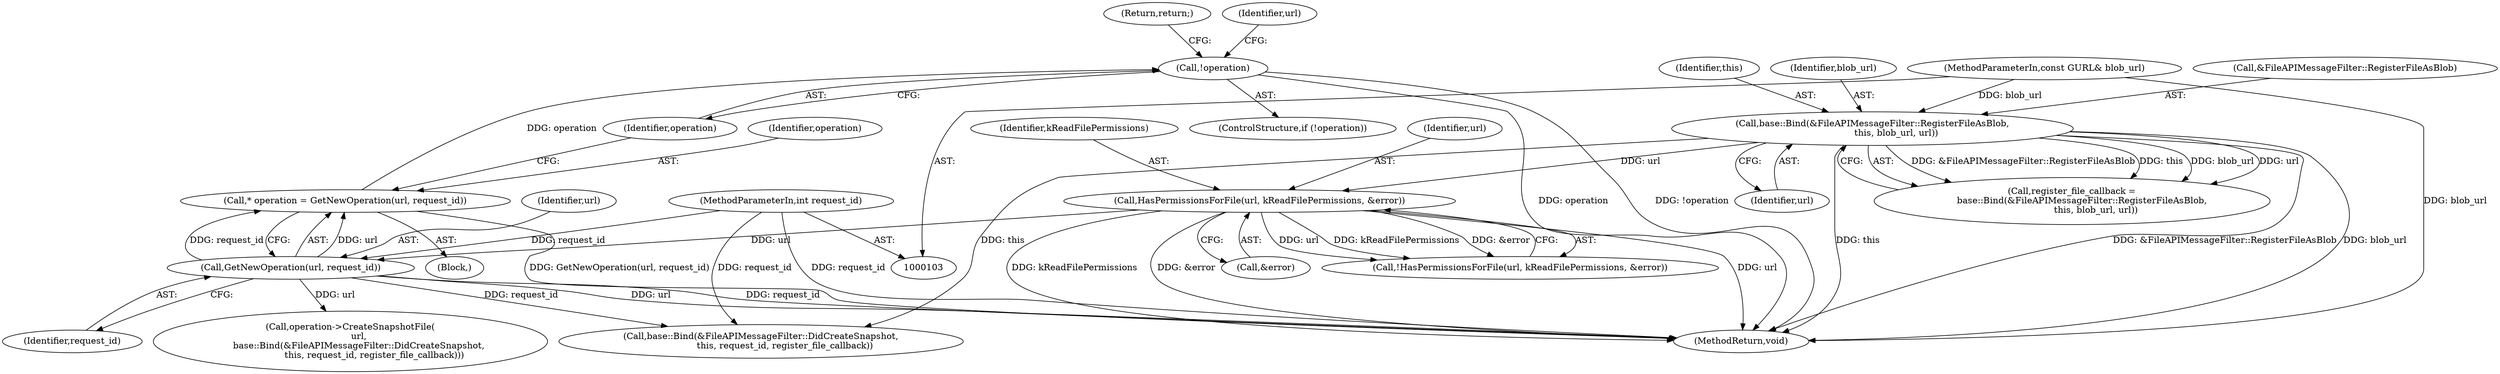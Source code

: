 digraph "0_Chrome_d123966ec156cd2f92fdada36be39694641b479e@pointer" {
"1000140" [label="(Call,!operation)"];
"1000134" [label="(Call,* operation = GetNewOperation(url, request_id))"];
"1000136" [label="(Call,GetNewOperation(url, request_id))"];
"1000123" [label="(Call,HasPermissionsForFile(url, kReadFilePermissions, &error))"];
"1000114" [label="(Call,base::Bind(&FileAPIMessageFilter::RegisterFileAsBlob,\n                 this, blob_url, url))"];
"1000105" [label="(MethodParameterIn,const GURL& blob_url)"];
"1000104" [label="(MethodParameterIn,int request_id)"];
"1000136" [label="(Call,GetNewOperation(url, request_id))"];
"1000142" [label="(Return,return;)"];
"1000123" [label="(Call,HasPermissionsForFile(url, kReadFilePermissions, &error))"];
"1000105" [label="(MethodParameterIn,const GURL& blob_url)"];
"1000145" [label="(Call,base::Bind(&FileAPIMessageFilter::DidCreateSnapshot,\n                 this, request_id, register_file_callback))"];
"1000134" [label="(Call,* operation = GetNewOperation(url, request_id))"];
"1000137" [label="(Identifier,url)"];
"1000151" [label="(MethodReturn,void)"];
"1000126" [label="(Call,&error)"];
"1000138" [label="(Identifier,request_id)"];
"1000143" [label="(Call,operation->CreateSnapshotFile(\n      url,\n      base::Bind(&FileAPIMessageFilter::DidCreateSnapshot,\n                 this, request_id, register_file_callback)))"];
"1000125" [label="(Identifier,kReadFilePermissions)"];
"1000144" [label="(Identifier,url)"];
"1000135" [label="(Identifier,operation)"];
"1000139" [label="(ControlStructure,if (!operation))"];
"1000112" [label="(Call,register_file_callback =\n       base::Bind(&FileAPIMessageFilter::RegisterFileAsBlob,\n                 this, blob_url, url))"];
"1000119" [label="(Identifier,url)"];
"1000124" [label="(Identifier,url)"];
"1000107" [label="(Block,)"];
"1000115" [label="(Call,&FileAPIMessageFilter::RegisterFileAsBlob)"];
"1000117" [label="(Identifier,this)"];
"1000104" [label="(MethodParameterIn,int request_id)"];
"1000122" [label="(Call,!HasPermissionsForFile(url, kReadFilePermissions, &error))"];
"1000140" [label="(Call,!operation)"];
"1000141" [label="(Identifier,operation)"];
"1000114" [label="(Call,base::Bind(&FileAPIMessageFilter::RegisterFileAsBlob,\n                 this, blob_url, url))"];
"1000118" [label="(Identifier,blob_url)"];
"1000140" -> "1000139"  [label="AST: "];
"1000140" -> "1000141"  [label="CFG: "];
"1000141" -> "1000140"  [label="AST: "];
"1000142" -> "1000140"  [label="CFG: "];
"1000144" -> "1000140"  [label="CFG: "];
"1000140" -> "1000151"  [label="DDG: !operation"];
"1000140" -> "1000151"  [label="DDG: operation"];
"1000134" -> "1000140"  [label="DDG: operation"];
"1000134" -> "1000107"  [label="AST: "];
"1000134" -> "1000136"  [label="CFG: "];
"1000135" -> "1000134"  [label="AST: "];
"1000136" -> "1000134"  [label="AST: "];
"1000141" -> "1000134"  [label="CFG: "];
"1000134" -> "1000151"  [label="DDG: GetNewOperation(url, request_id)"];
"1000136" -> "1000134"  [label="DDG: url"];
"1000136" -> "1000134"  [label="DDG: request_id"];
"1000136" -> "1000138"  [label="CFG: "];
"1000137" -> "1000136"  [label="AST: "];
"1000138" -> "1000136"  [label="AST: "];
"1000136" -> "1000151"  [label="DDG: request_id"];
"1000136" -> "1000151"  [label="DDG: url"];
"1000123" -> "1000136"  [label="DDG: url"];
"1000104" -> "1000136"  [label="DDG: request_id"];
"1000136" -> "1000143"  [label="DDG: url"];
"1000136" -> "1000145"  [label="DDG: request_id"];
"1000123" -> "1000122"  [label="AST: "];
"1000123" -> "1000126"  [label="CFG: "];
"1000124" -> "1000123"  [label="AST: "];
"1000125" -> "1000123"  [label="AST: "];
"1000126" -> "1000123"  [label="AST: "];
"1000122" -> "1000123"  [label="CFG: "];
"1000123" -> "1000151"  [label="DDG: kReadFilePermissions"];
"1000123" -> "1000151"  [label="DDG: &error"];
"1000123" -> "1000151"  [label="DDG: url"];
"1000123" -> "1000122"  [label="DDG: url"];
"1000123" -> "1000122"  [label="DDG: kReadFilePermissions"];
"1000123" -> "1000122"  [label="DDG: &error"];
"1000114" -> "1000123"  [label="DDG: url"];
"1000114" -> "1000112"  [label="AST: "];
"1000114" -> "1000119"  [label="CFG: "];
"1000115" -> "1000114"  [label="AST: "];
"1000117" -> "1000114"  [label="AST: "];
"1000118" -> "1000114"  [label="AST: "];
"1000119" -> "1000114"  [label="AST: "];
"1000112" -> "1000114"  [label="CFG: "];
"1000114" -> "1000151"  [label="DDG: this"];
"1000114" -> "1000151"  [label="DDG: &FileAPIMessageFilter::RegisterFileAsBlob"];
"1000114" -> "1000151"  [label="DDG: blob_url"];
"1000114" -> "1000112"  [label="DDG: &FileAPIMessageFilter::RegisterFileAsBlob"];
"1000114" -> "1000112"  [label="DDG: this"];
"1000114" -> "1000112"  [label="DDG: blob_url"];
"1000114" -> "1000112"  [label="DDG: url"];
"1000105" -> "1000114"  [label="DDG: blob_url"];
"1000114" -> "1000145"  [label="DDG: this"];
"1000105" -> "1000103"  [label="AST: "];
"1000105" -> "1000151"  [label="DDG: blob_url"];
"1000104" -> "1000103"  [label="AST: "];
"1000104" -> "1000151"  [label="DDG: request_id"];
"1000104" -> "1000145"  [label="DDG: request_id"];
}
